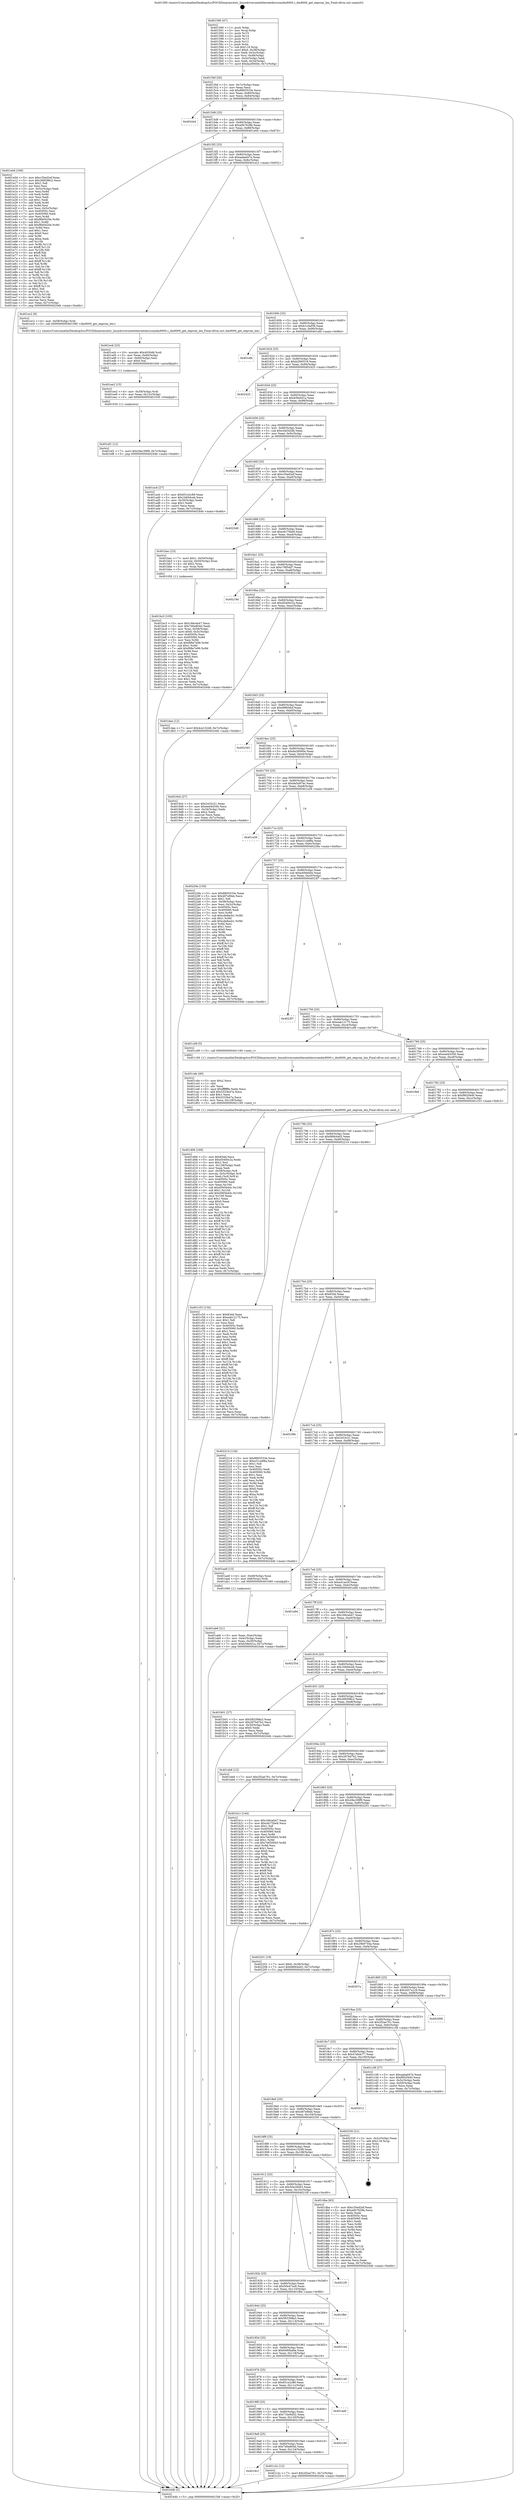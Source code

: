 digraph "0x401590" {
  label = "0x401590 (/mnt/c/Users/mathe/Desktop/tcc/POCII/binaries/extr_linuxdriversnetethernetdavicomdm9000.c_dm9000_get_eeprom_len_Final-ollvm.out::main(0))"
  labelloc = "t"
  node[shape=record]

  Entry [label="",width=0.3,height=0.3,shape=circle,fillcolor=black,style=filled]
  "0x4015bf" [label="{
     0x4015bf [26]\l
     | [instrs]\l
     &nbsp;&nbsp;0x4015bf \<+3\>: mov -0x7c(%rbp),%eax\l
     &nbsp;&nbsp;0x4015c2 \<+2\>: mov %eax,%ecx\l
     &nbsp;&nbsp;0x4015c4 \<+6\>: sub $0x8805533e,%ecx\l
     &nbsp;&nbsp;0x4015ca \<+3\>: mov %eax,-0x80(%rbp)\l
     &nbsp;&nbsp;0x4015cd \<+6\>: mov %ecx,-0x84(%rbp)\l
     &nbsp;&nbsp;0x4015d3 \<+6\>: je 0000000000402444 \<main+0xeb4\>\l
  }"]
  "0x402444" [label="{
     0x402444\l
  }", style=dashed]
  "0x4015d9" [label="{
     0x4015d9 [25]\l
     | [instrs]\l
     &nbsp;&nbsp;0x4015d9 \<+5\>: jmp 00000000004015de \<main+0x4e\>\l
     &nbsp;&nbsp;0x4015de \<+3\>: mov -0x80(%rbp),%eax\l
     &nbsp;&nbsp;0x4015e1 \<+5\>: sub $0xa0b7628b,%eax\l
     &nbsp;&nbsp;0x4015e6 \<+6\>: mov %eax,-0x88(%rbp)\l
     &nbsp;&nbsp;0x4015ec \<+6\>: je 0000000000401e0d \<main+0x87d\>\l
  }"]
  Exit [label="",width=0.3,height=0.3,shape=circle,fillcolor=black,style=filled,peripheries=2]
  "0x401e0d" [label="{
     0x401e0d [169]\l
     | [instrs]\l
     &nbsp;&nbsp;0x401e0d \<+5\>: mov $0xc35ed2ef,%eax\l
     &nbsp;&nbsp;0x401e12 \<+5\>: mov $0x268598c2,%ecx\l
     &nbsp;&nbsp;0x401e17 \<+2\>: mov $0x1,%dl\l
     &nbsp;&nbsp;0x401e19 \<+2\>: xor %esi,%esi\l
     &nbsp;&nbsp;0x401e1b \<+3\>: mov -0x5c(%rbp),%edi\l
     &nbsp;&nbsp;0x401e1e \<+3\>: mov %esi,%r8d\l
     &nbsp;&nbsp;0x401e21 \<+3\>: sub %edi,%r8d\l
     &nbsp;&nbsp;0x401e24 \<+2\>: mov %esi,%edi\l
     &nbsp;&nbsp;0x401e26 \<+3\>: sub $0x1,%edi\l
     &nbsp;&nbsp;0x401e29 \<+3\>: add %edi,%r8d\l
     &nbsp;&nbsp;0x401e2c \<+3\>: sub %r8d,%esi\l
     &nbsp;&nbsp;0x401e2f \<+3\>: mov %esi,-0x5c(%rbp)\l
     &nbsp;&nbsp;0x401e32 \<+7\>: mov 0x40505c,%esi\l
     &nbsp;&nbsp;0x401e39 \<+7\>: mov 0x405060,%edi\l
     &nbsp;&nbsp;0x401e40 \<+3\>: mov %esi,%r8d\l
     &nbsp;&nbsp;0x401e43 \<+7\>: sub $0xf6b0420e,%r8d\l
     &nbsp;&nbsp;0x401e4a \<+4\>: sub $0x1,%r8d\l
     &nbsp;&nbsp;0x401e4e \<+7\>: add $0xf6b0420e,%r8d\l
     &nbsp;&nbsp;0x401e55 \<+4\>: imul %r8d,%esi\l
     &nbsp;&nbsp;0x401e59 \<+3\>: and $0x1,%esi\l
     &nbsp;&nbsp;0x401e5c \<+3\>: cmp $0x0,%esi\l
     &nbsp;&nbsp;0x401e5f \<+4\>: sete %r9b\l
     &nbsp;&nbsp;0x401e63 \<+3\>: cmp $0xa,%edi\l
     &nbsp;&nbsp;0x401e66 \<+4\>: setl %r10b\l
     &nbsp;&nbsp;0x401e6a \<+3\>: mov %r9b,%r11b\l
     &nbsp;&nbsp;0x401e6d \<+4\>: xor $0xff,%r11b\l
     &nbsp;&nbsp;0x401e71 \<+3\>: mov %r10b,%bl\l
     &nbsp;&nbsp;0x401e74 \<+3\>: xor $0xff,%bl\l
     &nbsp;&nbsp;0x401e77 \<+3\>: xor $0x1,%dl\l
     &nbsp;&nbsp;0x401e7a \<+3\>: mov %r11b,%r14b\l
     &nbsp;&nbsp;0x401e7d \<+4\>: and $0xff,%r14b\l
     &nbsp;&nbsp;0x401e81 \<+3\>: and %dl,%r9b\l
     &nbsp;&nbsp;0x401e84 \<+3\>: mov %bl,%r15b\l
     &nbsp;&nbsp;0x401e87 \<+4\>: and $0xff,%r15b\l
     &nbsp;&nbsp;0x401e8b \<+3\>: and %dl,%r10b\l
     &nbsp;&nbsp;0x401e8e \<+3\>: or %r9b,%r14b\l
     &nbsp;&nbsp;0x401e91 \<+3\>: or %r10b,%r15b\l
     &nbsp;&nbsp;0x401e94 \<+3\>: xor %r15b,%r14b\l
     &nbsp;&nbsp;0x401e97 \<+3\>: or %bl,%r11b\l
     &nbsp;&nbsp;0x401e9a \<+4\>: xor $0xff,%r11b\l
     &nbsp;&nbsp;0x401e9e \<+3\>: or $0x1,%dl\l
     &nbsp;&nbsp;0x401ea1 \<+3\>: and %dl,%r11b\l
     &nbsp;&nbsp;0x401ea4 \<+3\>: or %r11b,%r14b\l
     &nbsp;&nbsp;0x401ea7 \<+4\>: test $0x1,%r14b\l
     &nbsp;&nbsp;0x401eab \<+3\>: cmovne %ecx,%eax\l
     &nbsp;&nbsp;0x401eae \<+3\>: mov %eax,-0x7c(%rbp)\l
     &nbsp;&nbsp;0x401eb1 \<+5\>: jmp 000000000040244b \<main+0xebb\>\l
  }"]
  "0x4015f2" [label="{
     0x4015f2 [25]\l
     | [instrs]\l
     &nbsp;&nbsp;0x4015f2 \<+5\>: jmp 00000000004015f7 \<main+0x67\>\l
     &nbsp;&nbsp;0x4015f7 \<+3\>: mov -0x80(%rbp),%eax\l
     &nbsp;&nbsp;0x4015fa \<+5\>: sub $0xaabad47e,%eax\l
     &nbsp;&nbsp;0x4015ff \<+6\>: mov %eax,-0x8c(%rbp)\l
     &nbsp;&nbsp;0x401605 \<+6\>: je 0000000000401ec2 \<main+0x932\>\l
  }"]
  "0x401ef1" [label="{
     0x401ef1 [12]\l
     | [instrs]\l
     &nbsp;&nbsp;0x401ef1 \<+7\>: movl $0x28a199f9,-0x7c(%rbp)\l
     &nbsp;&nbsp;0x401ef8 \<+5\>: jmp 000000000040244b \<main+0xebb\>\l
  }"]
  "0x401ec2" [label="{
     0x401ec2 [9]\l
     | [instrs]\l
     &nbsp;&nbsp;0x401ec2 \<+4\>: mov -0x58(%rbp),%rdi\l
     &nbsp;&nbsp;0x401ec6 \<+5\>: call 0000000000401580 \<dm9000_get_eeprom_len\>\l
     | [calls]\l
     &nbsp;&nbsp;0x401580 \{1\} (/mnt/c/Users/mathe/Desktop/tcc/POCII/binaries/extr_linuxdriversnetethernetdavicomdm9000.c_dm9000_get_eeprom_len_Final-ollvm.out::dm9000_get_eeprom_len)\l
  }"]
  "0x40160b" [label="{
     0x40160b [25]\l
     | [instrs]\l
     &nbsp;&nbsp;0x40160b \<+5\>: jmp 0000000000401610 \<main+0x80\>\l
     &nbsp;&nbsp;0x401610 \<+3\>: mov -0x80(%rbp),%eax\l
     &nbsp;&nbsp;0x401613 \<+5\>: sub $0xb1c0af38,%eax\l
     &nbsp;&nbsp;0x401618 \<+6\>: mov %eax,-0x90(%rbp)\l
     &nbsp;&nbsp;0x40161e \<+6\>: je 0000000000401efd \<main+0x96d\>\l
  }"]
  "0x401ee2" [label="{
     0x401ee2 [15]\l
     | [instrs]\l
     &nbsp;&nbsp;0x401ee2 \<+4\>: mov -0x58(%rbp),%rdi\l
     &nbsp;&nbsp;0x401ee6 \<+6\>: mov %eax,-0x12c(%rbp)\l
     &nbsp;&nbsp;0x401eec \<+5\>: call 0000000000401030 \<free@plt\>\l
     | [calls]\l
     &nbsp;&nbsp;0x401030 \{1\} (unknown)\l
  }"]
  "0x401efd" [label="{
     0x401efd\l
  }", style=dashed]
  "0x401624" [label="{
     0x401624 [25]\l
     | [instrs]\l
     &nbsp;&nbsp;0x401624 \<+5\>: jmp 0000000000401629 \<main+0x99\>\l
     &nbsp;&nbsp;0x401629 \<+3\>: mov -0x80(%rbp),%eax\l
     &nbsp;&nbsp;0x40162c \<+5\>: sub $0xb2f40518,%eax\l
     &nbsp;&nbsp;0x401631 \<+6\>: mov %eax,-0x94(%rbp)\l
     &nbsp;&nbsp;0x401637 \<+6\>: je 0000000000402425 \<main+0xe95\>\l
  }"]
  "0x401ecb" [label="{
     0x401ecb [23]\l
     | [instrs]\l
     &nbsp;&nbsp;0x401ecb \<+10\>: movabs $0x4030d6,%rdi\l
     &nbsp;&nbsp;0x401ed5 \<+3\>: mov %eax,-0x60(%rbp)\l
     &nbsp;&nbsp;0x401ed8 \<+3\>: mov -0x60(%rbp),%esi\l
     &nbsp;&nbsp;0x401edb \<+2\>: mov $0x0,%al\l
     &nbsp;&nbsp;0x401edd \<+5\>: call 0000000000401040 \<printf@plt\>\l
     | [calls]\l
     &nbsp;&nbsp;0x401040 \{1\} (unknown)\l
  }"]
  "0x402425" [label="{
     0x402425\l
  }", style=dashed]
  "0x40163d" [label="{
     0x40163d [25]\l
     | [instrs]\l
     &nbsp;&nbsp;0x40163d \<+5\>: jmp 0000000000401642 \<main+0xb2\>\l
     &nbsp;&nbsp;0x401642 \<+3\>: mov -0x80(%rbp),%eax\l
     &nbsp;&nbsp;0x401645 \<+5\>: sub $0xb5fed41a,%eax\l
     &nbsp;&nbsp;0x40164a \<+6\>: mov %eax,-0x98(%rbp)\l
     &nbsp;&nbsp;0x401650 \<+6\>: je 0000000000401acb \<main+0x53b\>\l
  }"]
  "0x401d06" [label="{
     0x401d06 [168]\l
     | [instrs]\l
     &nbsp;&nbsp;0x401d06 \<+5\>: mov $0x83dd,%ecx\l
     &nbsp;&nbsp;0x401d0b \<+5\>: mov $0xd5400c2a,%edx\l
     &nbsp;&nbsp;0x401d10 \<+3\>: mov $0x1,%sil\l
     &nbsp;&nbsp;0x401d13 \<+6\>: mov -0x128(%rbp),%edi\l
     &nbsp;&nbsp;0x401d19 \<+3\>: imul %eax,%edi\l
     &nbsp;&nbsp;0x401d1c \<+4\>: mov -0x58(%rbp),%r8\l
     &nbsp;&nbsp;0x401d20 \<+4\>: movslq -0x5c(%rbp),%r9\l
     &nbsp;&nbsp;0x401d24 \<+4\>: mov %edi,(%r8,%r9,4)\l
     &nbsp;&nbsp;0x401d28 \<+7\>: mov 0x40505c,%eax\l
     &nbsp;&nbsp;0x401d2f \<+7\>: mov 0x405060,%edi\l
     &nbsp;&nbsp;0x401d36 \<+3\>: mov %eax,%r10d\l
     &nbsp;&nbsp;0x401d39 \<+7\>: sub $0xd565b44c,%r10d\l
     &nbsp;&nbsp;0x401d40 \<+4\>: sub $0x1,%r10d\l
     &nbsp;&nbsp;0x401d44 \<+7\>: add $0xd565b44c,%r10d\l
     &nbsp;&nbsp;0x401d4b \<+4\>: imul %r10d,%eax\l
     &nbsp;&nbsp;0x401d4f \<+3\>: and $0x1,%eax\l
     &nbsp;&nbsp;0x401d52 \<+3\>: cmp $0x0,%eax\l
     &nbsp;&nbsp;0x401d55 \<+4\>: sete %r11b\l
     &nbsp;&nbsp;0x401d59 \<+3\>: cmp $0xa,%edi\l
     &nbsp;&nbsp;0x401d5c \<+3\>: setl %bl\l
     &nbsp;&nbsp;0x401d5f \<+3\>: mov %r11b,%r14b\l
     &nbsp;&nbsp;0x401d62 \<+4\>: xor $0xff,%r14b\l
     &nbsp;&nbsp;0x401d66 \<+3\>: mov %bl,%r15b\l
     &nbsp;&nbsp;0x401d69 \<+4\>: xor $0xff,%r15b\l
     &nbsp;&nbsp;0x401d6d \<+4\>: xor $0x1,%sil\l
     &nbsp;&nbsp;0x401d71 \<+3\>: mov %r14b,%r12b\l
     &nbsp;&nbsp;0x401d74 \<+4\>: and $0xff,%r12b\l
     &nbsp;&nbsp;0x401d78 \<+3\>: and %sil,%r11b\l
     &nbsp;&nbsp;0x401d7b \<+3\>: mov %r15b,%r13b\l
     &nbsp;&nbsp;0x401d7e \<+4\>: and $0xff,%r13b\l
     &nbsp;&nbsp;0x401d82 \<+3\>: and %sil,%bl\l
     &nbsp;&nbsp;0x401d85 \<+3\>: or %r11b,%r12b\l
     &nbsp;&nbsp;0x401d88 \<+3\>: or %bl,%r13b\l
     &nbsp;&nbsp;0x401d8b \<+3\>: xor %r13b,%r12b\l
     &nbsp;&nbsp;0x401d8e \<+3\>: or %r15b,%r14b\l
     &nbsp;&nbsp;0x401d91 \<+4\>: xor $0xff,%r14b\l
     &nbsp;&nbsp;0x401d95 \<+4\>: or $0x1,%sil\l
     &nbsp;&nbsp;0x401d99 \<+3\>: and %sil,%r14b\l
     &nbsp;&nbsp;0x401d9c \<+3\>: or %r14b,%r12b\l
     &nbsp;&nbsp;0x401d9f \<+4\>: test $0x1,%r12b\l
     &nbsp;&nbsp;0x401da3 \<+3\>: cmovne %edx,%ecx\l
     &nbsp;&nbsp;0x401da6 \<+3\>: mov %ecx,-0x7c(%rbp)\l
     &nbsp;&nbsp;0x401da9 \<+5\>: jmp 000000000040244b \<main+0xebb\>\l
  }"]
  "0x401acb" [label="{
     0x401acb [27]\l
     | [instrs]\l
     &nbsp;&nbsp;0x401acb \<+5\>: mov $0x651e2c89,%eax\l
     &nbsp;&nbsp;0x401ad0 \<+5\>: mov $0x1b60dceb,%ecx\l
     &nbsp;&nbsp;0x401ad5 \<+3\>: mov -0x30(%rbp),%edx\l
     &nbsp;&nbsp;0x401ad8 \<+3\>: cmp $0x1,%edx\l
     &nbsp;&nbsp;0x401adb \<+3\>: cmovl %ecx,%eax\l
     &nbsp;&nbsp;0x401ade \<+3\>: mov %eax,-0x7c(%rbp)\l
     &nbsp;&nbsp;0x401ae1 \<+5\>: jmp 000000000040244b \<main+0xebb\>\l
  }"]
  "0x401656" [label="{
     0x401656 [25]\l
     | [instrs]\l
     &nbsp;&nbsp;0x401656 \<+5\>: jmp 000000000040165b \<main+0xcb\>\l
     &nbsp;&nbsp;0x40165b \<+3\>: mov -0x80(%rbp),%eax\l
     &nbsp;&nbsp;0x40165e \<+5\>: sub $0xc0a542db,%eax\l
     &nbsp;&nbsp;0x401663 \<+6\>: mov %eax,-0x9c(%rbp)\l
     &nbsp;&nbsp;0x401669 \<+6\>: je 000000000040202d \<main+0xa9d\>\l
  }"]
  "0x401cde" [label="{
     0x401cde [40]\l
     | [instrs]\l
     &nbsp;&nbsp;0x401cde \<+5\>: mov $0x2,%ecx\l
     &nbsp;&nbsp;0x401ce3 \<+1\>: cltd\l
     &nbsp;&nbsp;0x401ce4 \<+2\>: idiv %ecx\l
     &nbsp;&nbsp;0x401ce6 \<+6\>: imul $0xfffffffe,%edx,%ecx\l
     &nbsp;&nbsp;0x401cec \<+6\>: add $0x5333b47a,%ecx\l
     &nbsp;&nbsp;0x401cf2 \<+3\>: add $0x1,%ecx\l
     &nbsp;&nbsp;0x401cf5 \<+6\>: sub $0x5333b47a,%ecx\l
     &nbsp;&nbsp;0x401cfb \<+6\>: mov %ecx,-0x128(%rbp)\l
     &nbsp;&nbsp;0x401d01 \<+5\>: call 0000000000401160 \<next_i\>\l
     | [calls]\l
     &nbsp;&nbsp;0x401160 \{1\} (/mnt/c/Users/mathe/Desktop/tcc/POCII/binaries/extr_linuxdriversnetethernetdavicomdm9000.c_dm9000_get_eeprom_len_Final-ollvm.out::next_i)\l
  }"]
  "0x40202d" [label="{
     0x40202d\l
  }", style=dashed]
  "0x40166f" [label="{
     0x40166f [25]\l
     | [instrs]\l
     &nbsp;&nbsp;0x40166f \<+5\>: jmp 0000000000401674 \<main+0xe4\>\l
     &nbsp;&nbsp;0x401674 \<+3\>: mov -0x80(%rbp),%eax\l
     &nbsp;&nbsp;0x401677 \<+5\>: sub $0xc35ed2ef,%eax\l
     &nbsp;&nbsp;0x40167c \<+6\>: mov %eax,-0xa0(%rbp)\l
     &nbsp;&nbsp;0x401682 \<+6\>: je 00000000004023d8 \<main+0xe48\>\l
  }"]
  "0x4019c1" [label="{
     0x4019c1\l
  }", style=dashed]
  "0x4023d8" [label="{
     0x4023d8\l
  }", style=dashed]
  "0x401688" [label="{
     0x401688 [25]\l
     | [instrs]\l
     &nbsp;&nbsp;0x401688 \<+5\>: jmp 000000000040168d \<main+0xfd\>\l
     &nbsp;&nbsp;0x40168d \<+3\>: mov -0x80(%rbp),%eax\l
     &nbsp;&nbsp;0x401690 \<+5\>: sub $0xc6c75be9,%eax\l
     &nbsp;&nbsp;0x401695 \<+6\>: mov %eax,-0xa4(%rbp)\l
     &nbsp;&nbsp;0x40169b \<+6\>: je 0000000000401bac \<main+0x61c\>\l
  }"]
  "0x401c2c" [label="{
     0x401c2c [12]\l
     | [instrs]\l
     &nbsp;&nbsp;0x401c2c \<+7\>: movl $0x2f2ae761,-0x7c(%rbp)\l
     &nbsp;&nbsp;0x401c33 \<+5\>: jmp 000000000040244b \<main+0xebb\>\l
  }"]
  "0x401bac" [label="{
     0x401bac [23]\l
     | [instrs]\l
     &nbsp;&nbsp;0x401bac \<+7\>: movl $0x1,-0x50(%rbp)\l
     &nbsp;&nbsp;0x401bb3 \<+4\>: movslq -0x50(%rbp),%rax\l
     &nbsp;&nbsp;0x401bb7 \<+4\>: shl $0x2,%rax\l
     &nbsp;&nbsp;0x401bbb \<+3\>: mov %rax,%rdi\l
     &nbsp;&nbsp;0x401bbe \<+5\>: call 0000000000401050 \<malloc@plt\>\l
     | [calls]\l
     &nbsp;&nbsp;0x401050 \{1\} (unknown)\l
  }"]
  "0x4016a1" [label="{
     0x4016a1 [25]\l
     | [instrs]\l
     &nbsp;&nbsp;0x4016a1 \<+5\>: jmp 00000000004016a6 \<main+0x116\>\l
     &nbsp;&nbsp;0x4016a6 \<+3\>: mov -0x80(%rbp),%eax\l
     &nbsp;&nbsp;0x4016a9 \<+5\>: sub $0xc78f54d7,%eax\l
     &nbsp;&nbsp;0x4016ae \<+6\>: mov %eax,-0xa8(%rbp)\l
     &nbsp;&nbsp;0x4016b4 \<+6\>: je 000000000040219d \<main+0xc0d\>\l
  }"]
  "0x4019a8" [label="{
     0x4019a8 [25]\l
     | [instrs]\l
     &nbsp;&nbsp;0x4019a8 \<+5\>: jmp 00000000004019ad \<main+0x41d\>\l
     &nbsp;&nbsp;0x4019ad \<+3\>: mov -0x80(%rbp),%eax\l
     &nbsp;&nbsp;0x4019b0 \<+5\>: sub $0x7d0a804d,%eax\l
     &nbsp;&nbsp;0x4019b5 \<+6\>: mov %eax,-0x124(%rbp)\l
     &nbsp;&nbsp;0x4019bb \<+6\>: je 0000000000401c2c \<main+0x69c\>\l
  }"]
  "0x40219d" [label="{
     0x40219d\l
  }", style=dashed]
  "0x4016ba" [label="{
     0x4016ba [25]\l
     | [instrs]\l
     &nbsp;&nbsp;0x4016ba \<+5\>: jmp 00000000004016bf \<main+0x12f\>\l
     &nbsp;&nbsp;0x4016bf \<+3\>: mov -0x80(%rbp),%eax\l
     &nbsp;&nbsp;0x4016c2 \<+5\>: sub $0xd5400c2a,%eax\l
     &nbsp;&nbsp;0x4016c7 \<+6\>: mov %eax,-0xac(%rbp)\l
     &nbsp;&nbsp;0x4016cd \<+6\>: je 0000000000401dae \<main+0x81e\>\l
  }"]
  "0x402100" [label="{
     0x402100\l
  }", style=dashed]
  "0x401dae" [label="{
     0x401dae [12]\l
     | [instrs]\l
     &nbsp;&nbsp;0x401dae \<+7\>: movl $0x4ce15248,-0x7c(%rbp)\l
     &nbsp;&nbsp;0x401db5 \<+5\>: jmp 000000000040244b \<main+0xebb\>\l
  }"]
  "0x4016d3" [label="{
     0x4016d3 [25]\l
     | [instrs]\l
     &nbsp;&nbsp;0x4016d3 \<+5\>: jmp 00000000004016d8 \<main+0x148\>\l
     &nbsp;&nbsp;0x4016d8 \<+3\>: mov -0x80(%rbp),%eax\l
     &nbsp;&nbsp;0x4016db \<+5\>: sub $0xd9f00dcf,%eax\l
     &nbsp;&nbsp;0x4016e0 \<+6\>: mov %eax,-0xb0(%rbp)\l
     &nbsp;&nbsp;0x4016e6 \<+6\>: je 0000000000402345 \<main+0xdb5\>\l
  }"]
  "0x40198f" [label="{
     0x40198f [25]\l
     | [instrs]\l
     &nbsp;&nbsp;0x40198f \<+5\>: jmp 0000000000401994 \<main+0x404\>\l
     &nbsp;&nbsp;0x401994 \<+3\>: mov -0x80(%rbp),%eax\l
     &nbsp;&nbsp;0x401997 \<+5\>: sub $0x71be9d52,%eax\l
     &nbsp;&nbsp;0x40199c \<+6\>: mov %eax,-0x120(%rbp)\l
     &nbsp;&nbsp;0x4019a2 \<+6\>: je 0000000000402100 \<main+0xb70\>\l
  }"]
  "0x402345" [label="{
     0x402345\l
  }", style=dashed]
  "0x4016ec" [label="{
     0x4016ec [25]\l
     | [instrs]\l
     &nbsp;&nbsp;0x4016ec \<+5\>: jmp 00000000004016f1 \<main+0x161\>\l
     &nbsp;&nbsp;0x4016f1 \<+3\>: mov -0x80(%rbp),%eax\l
     &nbsp;&nbsp;0x4016f4 \<+5\>: sub $0xda26940e,%eax\l
     &nbsp;&nbsp;0x4016f9 \<+6\>: mov %eax,-0xb4(%rbp)\l
     &nbsp;&nbsp;0x4016ff \<+6\>: je 00000000004019cb \<main+0x43b\>\l
  }"]
  "0x401ae6" [label="{
     0x401ae6\l
  }", style=dashed]
  "0x4019cb" [label="{
     0x4019cb [27]\l
     | [instrs]\l
     &nbsp;&nbsp;0x4019cb \<+5\>: mov $0x2433c21,%eax\l
     &nbsp;&nbsp;0x4019d0 \<+5\>: mov $0xeed44356,%ecx\l
     &nbsp;&nbsp;0x4019d5 \<+3\>: mov -0x34(%rbp),%edx\l
     &nbsp;&nbsp;0x4019d8 \<+3\>: cmp $0x2,%edx\l
     &nbsp;&nbsp;0x4019db \<+3\>: cmovne %ecx,%eax\l
     &nbsp;&nbsp;0x4019de \<+3\>: mov %eax,-0x7c(%rbp)\l
     &nbsp;&nbsp;0x4019e1 \<+5\>: jmp 000000000040244b \<main+0xebb\>\l
  }"]
  "0x401705" [label="{
     0x401705 [25]\l
     | [instrs]\l
     &nbsp;&nbsp;0x401705 \<+5\>: jmp 000000000040170a \<main+0x17a\>\l
     &nbsp;&nbsp;0x40170a \<+3\>: mov -0x80(%rbp),%eax\l
     &nbsp;&nbsp;0x40170d \<+5\>: sub $0xda5a97ec,%eax\l
     &nbsp;&nbsp;0x401712 \<+6\>: mov %eax,-0xb8(%rbp)\l
     &nbsp;&nbsp;0x401718 \<+6\>: je 0000000000401a39 \<main+0x4a9\>\l
  }"]
  "0x40244b" [label="{
     0x40244b [5]\l
     | [instrs]\l
     &nbsp;&nbsp;0x40244b \<+5\>: jmp 00000000004015bf \<main+0x2f\>\l
  }"]
  "0x401590" [label="{
     0x401590 [47]\l
     | [instrs]\l
     &nbsp;&nbsp;0x401590 \<+1\>: push %rbp\l
     &nbsp;&nbsp;0x401591 \<+3\>: mov %rsp,%rbp\l
     &nbsp;&nbsp;0x401594 \<+2\>: push %r15\l
     &nbsp;&nbsp;0x401596 \<+2\>: push %r14\l
     &nbsp;&nbsp;0x401598 \<+2\>: push %r13\l
     &nbsp;&nbsp;0x40159a \<+2\>: push %r12\l
     &nbsp;&nbsp;0x40159c \<+1\>: push %rbx\l
     &nbsp;&nbsp;0x40159d \<+7\>: sub $0x118,%rsp\l
     &nbsp;&nbsp;0x4015a4 \<+7\>: movl $0x0,-0x38(%rbp)\l
     &nbsp;&nbsp;0x4015ab \<+3\>: mov %edi,-0x3c(%rbp)\l
     &nbsp;&nbsp;0x4015ae \<+4\>: mov %rsi,-0x48(%rbp)\l
     &nbsp;&nbsp;0x4015b2 \<+3\>: mov -0x3c(%rbp),%edi\l
     &nbsp;&nbsp;0x4015b5 \<+3\>: mov %edi,-0x34(%rbp)\l
     &nbsp;&nbsp;0x4015b8 \<+7\>: movl $0xda26940e,-0x7c(%rbp)\l
  }"]
  "0x401976" [label="{
     0x401976 [25]\l
     | [instrs]\l
     &nbsp;&nbsp;0x401976 \<+5\>: jmp 000000000040197b \<main+0x3eb\>\l
     &nbsp;&nbsp;0x40197b \<+3\>: mov -0x80(%rbp),%eax\l
     &nbsp;&nbsp;0x40197e \<+5\>: sub $0x651e2c89,%eax\l
     &nbsp;&nbsp;0x401983 \<+6\>: mov %eax,-0x11c(%rbp)\l
     &nbsp;&nbsp;0x401989 \<+6\>: je 0000000000401ae6 \<main+0x556\>\l
  }"]
  "0x401a39" [label="{
     0x401a39\l
  }", style=dashed]
  "0x40171e" [label="{
     0x40171e [25]\l
     | [instrs]\l
     &nbsp;&nbsp;0x40171e \<+5\>: jmp 0000000000401723 \<main+0x193\>\l
     &nbsp;&nbsp;0x401723 \<+3\>: mov -0x80(%rbp),%eax\l
     &nbsp;&nbsp;0x401726 \<+5\>: sub $0xe31ce88a,%eax\l
     &nbsp;&nbsp;0x40172b \<+6\>: mov %eax,-0xbc(%rbp)\l
     &nbsp;&nbsp;0x401731 \<+6\>: je 000000000040229a \<main+0xd0a\>\l
  }"]
  "0x4021a9" [label="{
     0x4021a9\l
  }", style=dashed]
  "0x40229a" [label="{
     0x40229a [150]\l
     | [instrs]\l
     &nbsp;&nbsp;0x40229a \<+5\>: mov $0x8805533e,%eax\l
     &nbsp;&nbsp;0x40229f \<+5\>: mov $0x487ef0eb,%ecx\l
     &nbsp;&nbsp;0x4022a4 \<+2\>: mov $0x1,%dl\l
     &nbsp;&nbsp;0x4022a6 \<+3\>: mov -0x38(%rbp),%esi\l
     &nbsp;&nbsp;0x4022a9 \<+3\>: mov %esi,-0x2c(%rbp)\l
     &nbsp;&nbsp;0x4022ac \<+7\>: mov 0x40505c,%esi\l
     &nbsp;&nbsp;0x4022b3 \<+7\>: mov 0x405060,%edi\l
     &nbsp;&nbsp;0x4022ba \<+3\>: mov %esi,%r8d\l
     &nbsp;&nbsp;0x4022bd \<+7\>: sub $0xcde8acb1,%r8d\l
     &nbsp;&nbsp;0x4022c4 \<+4\>: sub $0x1,%r8d\l
     &nbsp;&nbsp;0x4022c8 \<+7\>: add $0xcde8acb1,%r8d\l
     &nbsp;&nbsp;0x4022cf \<+4\>: imul %r8d,%esi\l
     &nbsp;&nbsp;0x4022d3 \<+3\>: and $0x1,%esi\l
     &nbsp;&nbsp;0x4022d6 \<+3\>: cmp $0x0,%esi\l
     &nbsp;&nbsp;0x4022d9 \<+4\>: sete %r9b\l
     &nbsp;&nbsp;0x4022dd \<+3\>: cmp $0xa,%edi\l
     &nbsp;&nbsp;0x4022e0 \<+4\>: setl %r10b\l
     &nbsp;&nbsp;0x4022e4 \<+3\>: mov %r9b,%r11b\l
     &nbsp;&nbsp;0x4022e7 \<+4\>: xor $0xff,%r11b\l
     &nbsp;&nbsp;0x4022eb \<+3\>: mov %r10b,%bl\l
     &nbsp;&nbsp;0x4022ee \<+3\>: xor $0xff,%bl\l
     &nbsp;&nbsp;0x4022f1 \<+3\>: xor $0x1,%dl\l
     &nbsp;&nbsp;0x4022f4 \<+3\>: mov %r11b,%r14b\l
     &nbsp;&nbsp;0x4022f7 \<+4\>: and $0xff,%r14b\l
     &nbsp;&nbsp;0x4022fb \<+3\>: and %dl,%r9b\l
     &nbsp;&nbsp;0x4022fe \<+3\>: mov %bl,%r15b\l
     &nbsp;&nbsp;0x402301 \<+4\>: and $0xff,%r15b\l
     &nbsp;&nbsp;0x402305 \<+3\>: and %dl,%r10b\l
     &nbsp;&nbsp;0x402308 \<+3\>: or %r9b,%r14b\l
     &nbsp;&nbsp;0x40230b \<+3\>: or %r10b,%r15b\l
     &nbsp;&nbsp;0x40230e \<+3\>: xor %r15b,%r14b\l
     &nbsp;&nbsp;0x402311 \<+3\>: or %bl,%r11b\l
     &nbsp;&nbsp;0x402314 \<+4\>: xor $0xff,%r11b\l
     &nbsp;&nbsp;0x402318 \<+3\>: or $0x1,%dl\l
     &nbsp;&nbsp;0x40231b \<+3\>: and %dl,%r11b\l
     &nbsp;&nbsp;0x40231e \<+3\>: or %r11b,%r14b\l
     &nbsp;&nbsp;0x402321 \<+4\>: test $0x1,%r14b\l
     &nbsp;&nbsp;0x402325 \<+3\>: cmovne %ecx,%eax\l
     &nbsp;&nbsp;0x402328 \<+3\>: mov %eax,-0x7c(%rbp)\l
     &nbsp;&nbsp;0x40232b \<+5\>: jmp 000000000040244b \<main+0xebb\>\l
  }"]
  "0x401737" [label="{
     0x401737 [25]\l
     | [instrs]\l
     &nbsp;&nbsp;0x401737 \<+5\>: jmp 000000000040173c \<main+0x1ac\>\l
     &nbsp;&nbsp;0x40173c \<+3\>: mov -0x80(%rbp),%eax\l
     &nbsp;&nbsp;0x40173f \<+5\>: sub $0xe406eb0e,%eax\l
     &nbsp;&nbsp;0x401744 \<+6\>: mov %eax,-0xc0(%rbp)\l
     &nbsp;&nbsp;0x40174a \<+6\>: je 00000000004023f7 \<main+0xe67\>\l
  }"]
  "0x40195d" [label="{
     0x40195d [25]\l
     | [instrs]\l
     &nbsp;&nbsp;0x40195d \<+5\>: jmp 0000000000401962 \<main+0x3d2\>\l
     &nbsp;&nbsp;0x401962 \<+3\>: mov -0x80(%rbp),%eax\l
     &nbsp;&nbsp;0x401965 \<+5\>: sub $0x6490ba9a,%eax\l
     &nbsp;&nbsp;0x40196a \<+6\>: mov %eax,-0x118(%rbp)\l
     &nbsp;&nbsp;0x401970 \<+6\>: je 00000000004021a9 \<main+0xc19\>\l
  }"]
  "0x4023f7" [label="{
     0x4023f7\l
  }", style=dashed]
  "0x401750" [label="{
     0x401750 [25]\l
     | [instrs]\l
     &nbsp;&nbsp;0x401750 \<+5\>: jmp 0000000000401755 \<main+0x1c5\>\l
     &nbsp;&nbsp;0x401755 \<+3\>: mov -0x80(%rbp),%eax\l
     &nbsp;&nbsp;0x401758 \<+5\>: sub $0xeab12175,%eax\l
     &nbsp;&nbsp;0x40175d \<+6\>: mov %eax,-0xc4(%rbp)\l
     &nbsp;&nbsp;0x401763 \<+6\>: je 0000000000401cd9 \<main+0x749\>\l
  }"]
  "0x4021e4" [label="{
     0x4021e4\l
  }", style=dashed]
  "0x401cd9" [label="{
     0x401cd9 [5]\l
     | [instrs]\l
     &nbsp;&nbsp;0x401cd9 \<+5\>: call 0000000000401160 \<next_i\>\l
     | [calls]\l
     &nbsp;&nbsp;0x401160 \{1\} (/mnt/c/Users/mathe/Desktop/tcc/POCII/binaries/extr_linuxdriversnetethernetdavicomdm9000.c_dm9000_get_eeprom_len_Final-ollvm.out::next_i)\l
  }"]
  "0x401769" [label="{
     0x401769 [25]\l
     | [instrs]\l
     &nbsp;&nbsp;0x401769 \<+5\>: jmp 000000000040176e \<main+0x1de\>\l
     &nbsp;&nbsp;0x40176e \<+3\>: mov -0x80(%rbp),%eax\l
     &nbsp;&nbsp;0x401771 \<+5\>: sub $0xeed44356,%eax\l
     &nbsp;&nbsp;0x401776 \<+6\>: mov %eax,-0xc8(%rbp)\l
     &nbsp;&nbsp;0x40177c \<+6\>: je 00000000004019e6 \<main+0x456\>\l
  }"]
  "0x401944" [label="{
     0x401944 [25]\l
     | [instrs]\l
     &nbsp;&nbsp;0x401944 \<+5\>: jmp 0000000000401949 \<main+0x3b9\>\l
     &nbsp;&nbsp;0x401949 \<+3\>: mov -0x80(%rbp),%eax\l
     &nbsp;&nbsp;0x40194c \<+5\>: sub $0x583398a3,%eax\l
     &nbsp;&nbsp;0x401951 \<+6\>: mov %eax,-0x114(%rbp)\l
     &nbsp;&nbsp;0x401957 \<+6\>: je 00000000004021e4 \<main+0xc54\>\l
  }"]
  "0x4019e6" [label="{
     0x4019e6\l
  }", style=dashed]
  "0x401782" [label="{
     0x401782 [25]\l
     | [instrs]\l
     &nbsp;&nbsp;0x401782 \<+5\>: jmp 0000000000401787 \<main+0x1f7\>\l
     &nbsp;&nbsp;0x401787 \<+3\>: mov -0x80(%rbp),%eax\l
     &nbsp;&nbsp;0x40178a \<+5\>: sub $0xf902f440,%eax\l
     &nbsp;&nbsp;0x40178f \<+6\>: mov %eax,-0xcc(%rbp)\l
     &nbsp;&nbsp;0x401795 \<+6\>: je 0000000000401c53 \<main+0x6c3\>\l
  }"]
  "0x401f8d" [label="{
     0x401f8d\l
  }", style=dashed]
  "0x401c53" [label="{
     0x401c53 [134]\l
     | [instrs]\l
     &nbsp;&nbsp;0x401c53 \<+5\>: mov $0x83dd,%eax\l
     &nbsp;&nbsp;0x401c58 \<+5\>: mov $0xeab12175,%ecx\l
     &nbsp;&nbsp;0x401c5d \<+2\>: mov $0x1,%dl\l
     &nbsp;&nbsp;0x401c5f \<+2\>: xor %esi,%esi\l
     &nbsp;&nbsp;0x401c61 \<+7\>: mov 0x40505c,%edi\l
     &nbsp;&nbsp;0x401c68 \<+8\>: mov 0x405060,%r8d\l
     &nbsp;&nbsp;0x401c70 \<+3\>: sub $0x1,%esi\l
     &nbsp;&nbsp;0x401c73 \<+3\>: mov %edi,%r9d\l
     &nbsp;&nbsp;0x401c76 \<+3\>: add %esi,%r9d\l
     &nbsp;&nbsp;0x401c79 \<+4\>: imul %r9d,%edi\l
     &nbsp;&nbsp;0x401c7d \<+3\>: and $0x1,%edi\l
     &nbsp;&nbsp;0x401c80 \<+3\>: cmp $0x0,%edi\l
     &nbsp;&nbsp;0x401c83 \<+4\>: sete %r10b\l
     &nbsp;&nbsp;0x401c87 \<+4\>: cmp $0xa,%r8d\l
     &nbsp;&nbsp;0x401c8b \<+4\>: setl %r11b\l
     &nbsp;&nbsp;0x401c8f \<+3\>: mov %r10b,%bl\l
     &nbsp;&nbsp;0x401c92 \<+3\>: xor $0xff,%bl\l
     &nbsp;&nbsp;0x401c95 \<+3\>: mov %r11b,%r14b\l
     &nbsp;&nbsp;0x401c98 \<+4\>: xor $0xff,%r14b\l
     &nbsp;&nbsp;0x401c9c \<+3\>: xor $0x1,%dl\l
     &nbsp;&nbsp;0x401c9f \<+3\>: mov %bl,%r15b\l
     &nbsp;&nbsp;0x401ca2 \<+4\>: and $0xff,%r15b\l
     &nbsp;&nbsp;0x401ca6 \<+3\>: and %dl,%r10b\l
     &nbsp;&nbsp;0x401ca9 \<+3\>: mov %r14b,%r12b\l
     &nbsp;&nbsp;0x401cac \<+4\>: and $0xff,%r12b\l
     &nbsp;&nbsp;0x401cb0 \<+3\>: and %dl,%r11b\l
     &nbsp;&nbsp;0x401cb3 \<+3\>: or %r10b,%r15b\l
     &nbsp;&nbsp;0x401cb6 \<+3\>: or %r11b,%r12b\l
     &nbsp;&nbsp;0x401cb9 \<+3\>: xor %r12b,%r15b\l
     &nbsp;&nbsp;0x401cbc \<+3\>: or %r14b,%bl\l
     &nbsp;&nbsp;0x401cbf \<+3\>: xor $0xff,%bl\l
     &nbsp;&nbsp;0x401cc2 \<+3\>: or $0x1,%dl\l
     &nbsp;&nbsp;0x401cc5 \<+2\>: and %dl,%bl\l
     &nbsp;&nbsp;0x401cc7 \<+3\>: or %bl,%r15b\l
     &nbsp;&nbsp;0x401cca \<+4\>: test $0x1,%r15b\l
     &nbsp;&nbsp;0x401cce \<+3\>: cmovne %ecx,%eax\l
     &nbsp;&nbsp;0x401cd1 \<+3\>: mov %eax,-0x7c(%rbp)\l
     &nbsp;&nbsp;0x401cd4 \<+5\>: jmp 000000000040244b \<main+0xebb\>\l
  }"]
  "0x40179b" [label="{
     0x40179b [25]\l
     | [instrs]\l
     &nbsp;&nbsp;0x40179b \<+5\>: jmp 00000000004017a0 \<main+0x210\>\l
     &nbsp;&nbsp;0x4017a0 \<+3\>: mov -0x80(%rbp),%eax\l
     &nbsp;&nbsp;0x4017a3 \<+5\>: sub $0xfd6644d3,%eax\l
     &nbsp;&nbsp;0x4017a8 \<+6\>: mov %eax,-0xd0(%rbp)\l
     &nbsp;&nbsp;0x4017ae \<+6\>: je 0000000000402214 \<main+0xc84\>\l
  }"]
  "0x40192b" [label="{
     0x40192b [25]\l
     | [instrs]\l
     &nbsp;&nbsp;0x40192b \<+5\>: jmp 0000000000401930 \<main+0x3a0\>\l
     &nbsp;&nbsp;0x401930 \<+3\>: mov -0x80(%rbp),%eax\l
     &nbsp;&nbsp;0x401933 \<+5\>: sub $0x50e47ec6,%eax\l
     &nbsp;&nbsp;0x401938 \<+6\>: mov %eax,-0x110(%rbp)\l
     &nbsp;&nbsp;0x40193e \<+6\>: je 0000000000401f8d \<main+0x9fd\>\l
  }"]
  "0x402214" [label="{
     0x402214 [134]\l
     | [instrs]\l
     &nbsp;&nbsp;0x402214 \<+5\>: mov $0x8805533e,%eax\l
     &nbsp;&nbsp;0x402219 \<+5\>: mov $0xe31ce88a,%ecx\l
     &nbsp;&nbsp;0x40221e \<+2\>: mov $0x1,%dl\l
     &nbsp;&nbsp;0x402220 \<+2\>: xor %esi,%esi\l
     &nbsp;&nbsp;0x402222 \<+7\>: mov 0x40505c,%edi\l
     &nbsp;&nbsp;0x402229 \<+8\>: mov 0x405060,%r8d\l
     &nbsp;&nbsp;0x402231 \<+3\>: sub $0x1,%esi\l
     &nbsp;&nbsp;0x402234 \<+3\>: mov %edi,%r9d\l
     &nbsp;&nbsp;0x402237 \<+3\>: add %esi,%r9d\l
     &nbsp;&nbsp;0x40223a \<+4\>: imul %r9d,%edi\l
     &nbsp;&nbsp;0x40223e \<+3\>: and $0x1,%edi\l
     &nbsp;&nbsp;0x402241 \<+3\>: cmp $0x0,%edi\l
     &nbsp;&nbsp;0x402244 \<+4\>: sete %r10b\l
     &nbsp;&nbsp;0x402248 \<+4\>: cmp $0xa,%r8d\l
     &nbsp;&nbsp;0x40224c \<+4\>: setl %r11b\l
     &nbsp;&nbsp;0x402250 \<+3\>: mov %r10b,%bl\l
     &nbsp;&nbsp;0x402253 \<+3\>: xor $0xff,%bl\l
     &nbsp;&nbsp;0x402256 \<+3\>: mov %r11b,%r14b\l
     &nbsp;&nbsp;0x402259 \<+4\>: xor $0xff,%r14b\l
     &nbsp;&nbsp;0x40225d \<+3\>: xor $0x0,%dl\l
     &nbsp;&nbsp;0x402260 \<+3\>: mov %bl,%r15b\l
     &nbsp;&nbsp;0x402263 \<+4\>: and $0x0,%r15b\l
     &nbsp;&nbsp;0x402267 \<+3\>: and %dl,%r10b\l
     &nbsp;&nbsp;0x40226a \<+3\>: mov %r14b,%r12b\l
     &nbsp;&nbsp;0x40226d \<+4\>: and $0x0,%r12b\l
     &nbsp;&nbsp;0x402271 \<+3\>: and %dl,%r11b\l
     &nbsp;&nbsp;0x402274 \<+3\>: or %r10b,%r15b\l
     &nbsp;&nbsp;0x402277 \<+3\>: or %r11b,%r12b\l
     &nbsp;&nbsp;0x40227a \<+3\>: xor %r12b,%r15b\l
     &nbsp;&nbsp;0x40227d \<+3\>: or %r14b,%bl\l
     &nbsp;&nbsp;0x402280 \<+3\>: xor $0xff,%bl\l
     &nbsp;&nbsp;0x402283 \<+3\>: or $0x0,%dl\l
     &nbsp;&nbsp;0x402286 \<+2\>: and %dl,%bl\l
     &nbsp;&nbsp;0x402288 \<+3\>: or %bl,%r15b\l
     &nbsp;&nbsp;0x40228b \<+4\>: test $0x1,%r15b\l
     &nbsp;&nbsp;0x40228f \<+3\>: cmovne %ecx,%eax\l
     &nbsp;&nbsp;0x402292 \<+3\>: mov %eax,-0x7c(%rbp)\l
     &nbsp;&nbsp;0x402295 \<+5\>: jmp 000000000040244b \<main+0xebb\>\l
  }"]
  "0x4017b4" [label="{
     0x4017b4 [25]\l
     | [instrs]\l
     &nbsp;&nbsp;0x4017b4 \<+5\>: jmp 00000000004017b9 \<main+0x229\>\l
     &nbsp;&nbsp;0x4017b9 \<+3\>: mov -0x80(%rbp),%eax\l
     &nbsp;&nbsp;0x4017bc \<+5\>: sub $0x83dd,%eax\l
     &nbsp;&nbsp;0x4017c1 \<+6\>: mov %eax,-0xd4(%rbp)\l
     &nbsp;&nbsp;0x4017c7 \<+6\>: je 000000000040238b \<main+0xdfb\>\l
  }"]
  "0x4021f0" [label="{
     0x4021f0\l
  }", style=dashed]
  "0x40238b" [label="{
     0x40238b\l
  }", style=dashed]
  "0x4017cd" [label="{
     0x4017cd [25]\l
     | [instrs]\l
     &nbsp;&nbsp;0x4017cd \<+5\>: jmp 00000000004017d2 \<main+0x242\>\l
     &nbsp;&nbsp;0x4017d2 \<+3\>: mov -0x80(%rbp),%eax\l
     &nbsp;&nbsp;0x4017d5 \<+5\>: sub $0x2433c21,%eax\l
     &nbsp;&nbsp;0x4017da \<+6\>: mov %eax,-0xd8(%rbp)\l
     &nbsp;&nbsp;0x4017e0 \<+6\>: je 0000000000401aa9 \<main+0x519\>\l
  }"]
  "0x401912" [label="{
     0x401912 [25]\l
     | [instrs]\l
     &nbsp;&nbsp;0x401912 \<+5\>: jmp 0000000000401917 \<main+0x387\>\l
     &nbsp;&nbsp;0x401917 \<+3\>: mov -0x80(%rbp),%eax\l
     &nbsp;&nbsp;0x40191a \<+5\>: sub $0x50e300e3,%eax\l
     &nbsp;&nbsp;0x40191f \<+6\>: mov %eax,-0x10c(%rbp)\l
     &nbsp;&nbsp;0x401925 \<+6\>: je 00000000004021f0 \<main+0xc60\>\l
  }"]
  "0x401aa9" [label="{
     0x401aa9 [13]\l
     | [instrs]\l
     &nbsp;&nbsp;0x401aa9 \<+4\>: mov -0x48(%rbp),%rax\l
     &nbsp;&nbsp;0x401aad \<+4\>: mov 0x8(%rax),%rdi\l
     &nbsp;&nbsp;0x401ab1 \<+5\>: call 0000000000401060 \<atoi@plt\>\l
     | [calls]\l
     &nbsp;&nbsp;0x401060 \{1\} (unknown)\l
  }"]
  "0x4017e6" [label="{
     0x4017e6 [25]\l
     | [instrs]\l
     &nbsp;&nbsp;0x4017e6 \<+5\>: jmp 00000000004017eb \<main+0x25b\>\l
     &nbsp;&nbsp;0x4017eb \<+3\>: mov -0x80(%rbp),%eax\l
     &nbsp;&nbsp;0x4017ee \<+5\>: sub $0xa41ae3f,%eax\l
     &nbsp;&nbsp;0x4017f3 \<+6\>: mov %eax,-0xdc(%rbp)\l
     &nbsp;&nbsp;0x4017f9 \<+6\>: je 0000000000401a9d \<main+0x50d\>\l
  }"]
  "0x401ab6" [label="{
     0x401ab6 [21]\l
     | [instrs]\l
     &nbsp;&nbsp;0x401ab6 \<+3\>: mov %eax,-0x4c(%rbp)\l
     &nbsp;&nbsp;0x401ab9 \<+3\>: mov -0x4c(%rbp),%eax\l
     &nbsp;&nbsp;0x401abc \<+3\>: mov %eax,-0x30(%rbp)\l
     &nbsp;&nbsp;0x401abf \<+7\>: movl $0xb5fed41a,-0x7c(%rbp)\l
     &nbsp;&nbsp;0x401ac6 \<+5\>: jmp 000000000040244b \<main+0xebb\>\l
  }"]
  "0x401dba" [label="{
     0x401dba [83]\l
     | [instrs]\l
     &nbsp;&nbsp;0x401dba \<+5\>: mov $0xc35ed2ef,%eax\l
     &nbsp;&nbsp;0x401dbf \<+5\>: mov $0xa0b7628b,%ecx\l
     &nbsp;&nbsp;0x401dc4 \<+2\>: xor %edx,%edx\l
     &nbsp;&nbsp;0x401dc6 \<+7\>: mov 0x40505c,%esi\l
     &nbsp;&nbsp;0x401dcd \<+7\>: mov 0x405060,%edi\l
     &nbsp;&nbsp;0x401dd4 \<+3\>: sub $0x1,%edx\l
     &nbsp;&nbsp;0x401dd7 \<+3\>: mov %esi,%r8d\l
     &nbsp;&nbsp;0x401dda \<+3\>: add %edx,%r8d\l
     &nbsp;&nbsp;0x401ddd \<+4\>: imul %r8d,%esi\l
     &nbsp;&nbsp;0x401de1 \<+3\>: and $0x1,%esi\l
     &nbsp;&nbsp;0x401de4 \<+3\>: cmp $0x0,%esi\l
     &nbsp;&nbsp;0x401de7 \<+4\>: sete %r9b\l
     &nbsp;&nbsp;0x401deb \<+3\>: cmp $0xa,%edi\l
     &nbsp;&nbsp;0x401dee \<+4\>: setl %r10b\l
     &nbsp;&nbsp;0x401df2 \<+3\>: mov %r9b,%r11b\l
     &nbsp;&nbsp;0x401df5 \<+3\>: and %r10b,%r11b\l
     &nbsp;&nbsp;0x401df8 \<+3\>: xor %r10b,%r9b\l
     &nbsp;&nbsp;0x401dfb \<+3\>: or %r9b,%r11b\l
     &nbsp;&nbsp;0x401dfe \<+4\>: test $0x1,%r11b\l
     &nbsp;&nbsp;0x401e02 \<+3\>: cmovne %ecx,%eax\l
     &nbsp;&nbsp;0x401e05 \<+3\>: mov %eax,-0x7c(%rbp)\l
     &nbsp;&nbsp;0x401e08 \<+5\>: jmp 000000000040244b \<main+0xebb\>\l
  }"]
  "0x401a9d" [label="{
     0x401a9d\l
  }", style=dashed]
  "0x4017ff" [label="{
     0x4017ff [25]\l
     | [instrs]\l
     &nbsp;&nbsp;0x4017ff \<+5\>: jmp 0000000000401804 \<main+0x274\>\l
     &nbsp;&nbsp;0x401804 \<+3\>: mov -0x80(%rbp),%eax\l
     &nbsp;&nbsp;0x401807 \<+5\>: sub $0x166ceb47,%eax\l
     &nbsp;&nbsp;0x40180c \<+6\>: mov %eax,-0xe0(%rbp)\l
     &nbsp;&nbsp;0x401812 \<+6\>: je 000000000040235d \<main+0xdcd\>\l
  }"]
  "0x4018f9" [label="{
     0x4018f9 [25]\l
     | [instrs]\l
     &nbsp;&nbsp;0x4018f9 \<+5\>: jmp 00000000004018fe \<main+0x36e\>\l
     &nbsp;&nbsp;0x4018fe \<+3\>: mov -0x80(%rbp),%eax\l
     &nbsp;&nbsp;0x401901 \<+5\>: sub $0x4ce15248,%eax\l
     &nbsp;&nbsp;0x401906 \<+6\>: mov %eax,-0x108(%rbp)\l
     &nbsp;&nbsp;0x40190c \<+6\>: je 0000000000401dba \<main+0x82a\>\l
  }"]
  "0x40235d" [label="{
     0x40235d\l
  }", style=dashed]
  "0x401818" [label="{
     0x401818 [25]\l
     | [instrs]\l
     &nbsp;&nbsp;0x401818 \<+5\>: jmp 000000000040181d \<main+0x28d\>\l
     &nbsp;&nbsp;0x40181d \<+3\>: mov -0x80(%rbp),%eax\l
     &nbsp;&nbsp;0x401820 \<+5\>: sub $0x1b60dceb,%eax\l
     &nbsp;&nbsp;0x401825 \<+6\>: mov %eax,-0xe4(%rbp)\l
     &nbsp;&nbsp;0x40182b \<+6\>: je 0000000000401b01 \<main+0x571\>\l
  }"]
  "0x402330" [label="{
     0x402330 [21]\l
     | [instrs]\l
     &nbsp;&nbsp;0x402330 \<+3\>: mov -0x2c(%rbp),%eax\l
     &nbsp;&nbsp;0x402333 \<+7\>: add $0x118,%rsp\l
     &nbsp;&nbsp;0x40233a \<+1\>: pop %rbx\l
     &nbsp;&nbsp;0x40233b \<+2\>: pop %r12\l
     &nbsp;&nbsp;0x40233d \<+2\>: pop %r13\l
     &nbsp;&nbsp;0x40233f \<+2\>: pop %r14\l
     &nbsp;&nbsp;0x402341 \<+2\>: pop %r15\l
     &nbsp;&nbsp;0x402343 \<+1\>: pop %rbp\l
     &nbsp;&nbsp;0x402344 \<+1\>: ret\l
  }"]
  "0x401b01" [label="{
     0x401b01 [27]\l
     | [instrs]\l
     &nbsp;&nbsp;0x401b01 \<+5\>: mov $0x583398a3,%eax\l
     &nbsp;&nbsp;0x401b06 \<+5\>: mov $0x287bd7b2,%ecx\l
     &nbsp;&nbsp;0x401b0b \<+3\>: mov -0x30(%rbp),%edx\l
     &nbsp;&nbsp;0x401b0e \<+3\>: cmp $0x0,%edx\l
     &nbsp;&nbsp;0x401b11 \<+3\>: cmove %ecx,%eax\l
     &nbsp;&nbsp;0x401b14 \<+3\>: mov %eax,-0x7c(%rbp)\l
     &nbsp;&nbsp;0x401b17 \<+5\>: jmp 000000000040244b \<main+0xebb\>\l
  }"]
  "0x401831" [label="{
     0x401831 [25]\l
     | [instrs]\l
     &nbsp;&nbsp;0x401831 \<+5\>: jmp 0000000000401836 \<main+0x2a6\>\l
     &nbsp;&nbsp;0x401836 \<+3\>: mov -0x80(%rbp),%eax\l
     &nbsp;&nbsp;0x401839 \<+5\>: sub $0x268598c2,%eax\l
     &nbsp;&nbsp;0x40183e \<+6\>: mov %eax,-0xe8(%rbp)\l
     &nbsp;&nbsp;0x401844 \<+6\>: je 0000000000401eb6 \<main+0x926\>\l
  }"]
  "0x4018e0" [label="{
     0x4018e0 [25]\l
     | [instrs]\l
     &nbsp;&nbsp;0x4018e0 \<+5\>: jmp 00000000004018e5 \<main+0x355\>\l
     &nbsp;&nbsp;0x4018e5 \<+3\>: mov -0x80(%rbp),%eax\l
     &nbsp;&nbsp;0x4018e8 \<+5\>: sub $0x487ef0eb,%eax\l
     &nbsp;&nbsp;0x4018ed \<+6\>: mov %eax,-0x104(%rbp)\l
     &nbsp;&nbsp;0x4018f3 \<+6\>: je 0000000000402330 \<main+0xda0\>\l
  }"]
  "0x401eb6" [label="{
     0x401eb6 [12]\l
     | [instrs]\l
     &nbsp;&nbsp;0x401eb6 \<+7\>: movl $0x2f2ae761,-0x7c(%rbp)\l
     &nbsp;&nbsp;0x401ebd \<+5\>: jmp 000000000040244b \<main+0xebb\>\l
  }"]
  "0x40184a" [label="{
     0x40184a [25]\l
     | [instrs]\l
     &nbsp;&nbsp;0x40184a \<+5\>: jmp 000000000040184f \<main+0x2bf\>\l
     &nbsp;&nbsp;0x40184f \<+3\>: mov -0x80(%rbp),%eax\l
     &nbsp;&nbsp;0x401852 \<+5\>: sub $0x287bd7b2,%eax\l
     &nbsp;&nbsp;0x401857 \<+6\>: mov %eax,-0xec(%rbp)\l
     &nbsp;&nbsp;0x40185d \<+6\>: je 0000000000401b1c \<main+0x58c\>\l
  }"]
  "0x402012" [label="{
     0x402012\l
  }", style=dashed]
  "0x401b1c" [label="{
     0x401b1c [144]\l
     | [instrs]\l
     &nbsp;&nbsp;0x401b1c \<+5\>: mov $0x166ceb47,%eax\l
     &nbsp;&nbsp;0x401b21 \<+5\>: mov $0xc6c75be9,%ecx\l
     &nbsp;&nbsp;0x401b26 \<+2\>: mov $0x1,%dl\l
     &nbsp;&nbsp;0x401b28 \<+7\>: mov 0x40505c,%esi\l
     &nbsp;&nbsp;0x401b2f \<+7\>: mov 0x405060,%edi\l
     &nbsp;&nbsp;0x401b36 \<+3\>: mov %esi,%r8d\l
     &nbsp;&nbsp;0x401b39 \<+7\>: add $0x7e650645,%r8d\l
     &nbsp;&nbsp;0x401b40 \<+4\>: sub $0x1,%r8d\l
     &nbsp;&nbsp;0x401b44 \<+7\>: sub $0x7e650645,%r8d\l
     &nbsp;&nbsp;0x401b4b \<+4\>: imul %r8d,%esi\l
     &nbsp;&nbsp;0x401b4f \<+3\>: and $0x1,%esi\l
     &nbsp;&nbsp;0x401b52 \<+3\>: cmp $0x0,%esi\l
     &nbsp;&nbsp;0x401b55 \<+4\>: sete %r9b\l
     &nbsp;&nbsp;0x401b59 \<+3\>: cmp $0xa,%edi\l
     &nbsp;&nbsp;0x401b5c \<+4\>: setl %r10b\l
     &nbsp;&nbsp;0x401b60 \<+3\>: mov %r9b,%r11b\l
     &nbsp;&nbsp;0x401b63 \<+4\>: xor $0xff,%r11b\l
     &nbsp;&nbsp;0x401b67 \<+3\>: mov %r10b,%bl\l
     &nbsp;&nbsp;0x401b6a \<+3\>: xor $0xff,%bl\l
     &nbsp;&nbsp;0x401b6d \<+3\>: xor $0x0,%dl\l
     &nbsp;&nbsp;0x401b70 \<+3\>: mov %r11b,%r14b\l
     &nbsp;&nbsp;0x401b73 \<+4\>: and $0x0,%r14b\l
     &nbsp;&nbsp;0x401b77 \<+3\>: and %dl,%r9b\l
     &nbsp;&nbsp;0x401b7a \<+3\>: mov %bl,%r15b\l
     &nbsp;&nbsp;0x401b7d \<+4\>: and $0x0,%r15b\l
     &nbsp;&nbsp;0x401b81 \<+3\>: and %dl,%r10b\l
     &nbsp;&nbsp;0x401b84 \<+3\>: or %r9b,%r14b\l
     &nbsp;&nbsp;0x401b87 \<+3\>: or %r10b,%r15b\l
     &nbsp;&nbsp;0x401b8a \<+3\>: xor %r15b,%r14b\l
     &nbsp;&nbsp;0x401b8d \<+3\>: or %bl,%r11b\l
     &nbsp;&nbsp;0x401b90 \<+4\>: xor $0xff,%r11b\l
     &nbsp;&nbsp;0x401b94 \<+3\>: or $0x0,%dl\l
     &nbsp;&nbsp;0x401b97 \<+3\>: and %dl,%r11b\l
     &nbsp;&nbsp;0x401b9a \<+3\>: or %r11b,%r14b\l
     &nbsp;&nbsp;0x401b9d \<+4\>: test $0x1,%r14b\l
     &nbsp;&nbsp;0x401ba1 \<+3\>: cmovne %ecx,%eax\l
     &nbsp;&nbsp;0x401ba4 \<+3\>: mov %eax,-0x7c(%rbp)\l
     &nbsp;&nbsp;0x401ba7 \<+5\>: jmp 000000000040244b \<main+0xebb\>\l
  }"]
  "0x401863" [label="{
     0x401863 [25]\l
     | [instrs]\l
     &nbsp;&nbsp;0x401863 \<+5\>: jmp 0000000000401868 \<main+0x2d8\>\l
     &nbsp;&nbsp;0x401868 \<+3\>: mov -0x80(%rbp),%eax\l
     &nbsp;&nbsp;0x40186b \<+5\>: sub $0x28a199f9,%eax\l
     &nbsp;&nbsp;0x401870 \<+6\>: mov %eax,-0xf0(%rbp)\l
     &nbsp;&nbsp;0x401876 \<+6\>: je 0000000000402201 \<main+0xc71\>\l
  }"]
  "0x401bc3" [label="{
     0x401bc3 [105]\l
     | [instrs]\l
     &nbsp;&nbsp;0x401bc3 \<+5\>: mov $0x166ceb47,%ecx\l
     &nbsp;&nbsp;0x401bc8 \<+5\>: mov $0x7d0a804d,%edx\l
     &nbsp;&nbsp;0x401bcd \<+4\>: mov %rax,-0x58(%rbp)\l
     &nbsp;&nbsp;0x401bd1 \<+7\>: movl $0x0,-0x5c(%rbp)\l
     &nbsp;&nbsp;0x401bd8 \<+7\>: mov 0x40505c,%esi\l
     &nbsp;&nbsp;0x401bdf \<+8\>: mov 0x405060,%r8d\l
     &nbsp;&nbsp;0x401be7 \<+3\>: mov %esi,%r9d\l
     &nbsp;&nbsp;0x401bea \<+7\>: sub $0xf98e7e99,%r9d\l
     &nbsp;&nbsp;0x401bf1 \<+4\>: sub $0x1,%r9d\l
     &nbsp;&nbsp;0x401bf5 \<+7\>: add $0xf98e7e99,%r9d\l
     &nbsp;&nbsp;0x401bfc \<+4\>: imul %r9d,%esi\l
     &nbsp;&nbsp;0x401c00 \<+3\>: and $0x1,%esi\l
     &nbsp;&nbsp;0x401c03 \<+3\>: cmp $0x0,%esi\l
     &nbsp;&nbsp;0x401c06 \<+4\>: sete %r10b\l
     &nbsp;&nbsp;0x401c0a \<+4\>: cmp $0xa,%r8d\l
     &nbsp;&nbsp;0x401c0e \<+4\>: setl %r11b\l
     &nbsp;&nbsp;0x401c12 \<+3\>: mov %r10b,%bl\l
     &nbsp;&nbsp;0x401c15 \<+3\>: and %r11b,%bl\l
     &nbsp;&nbsp;0x401c18 \<+3\>: xor %r11b,%r10b\l
     &nbsp;&nbsp;0x401c1b \<+3\>: or %r10b,%bl\l
     &nbsp;&nbsp;0x401c1e \<+3\>: test $0x1,%bl\l
     &nbsp;&nbsp;0x401c21 \<+3\>: cmovne %edx,%ecx\l
     &nbsp;&nbsp;0x401c24 \<+3\>: mov %ecx,-0x7c(%rbp)\l
     &nbsp;&nbsp;0x401c27 \<+5\>: jmp 000000000040244b \<main+0xebb\>\l
  }"]
  "0x4018c7" [label="{
     0x4018c7 [25]\l
     | [instrs]\l
     &nbsp;&nbsp;0x4018c7 \<+5\>: jmp 00000000004018cc \<main+0x33c\>\l
     &nbsp;&nbsp;0x4018cc \<+3\>: mov -0x80(%rbp),%eax\l
     &nbsp;&nbsp;0x4018cf \<+5\>: sub $0x47eb4c77,%eax\l
     &nbsp;&nbsp;0x4018d4 \<+6\>: mov %eax,-0x100(%rbp)\l
     &nbsp;&nbsp;0x4018da \<+6\>: je 0000000000402012 \<main+0xa82\>\l
  }"]
  "0x402201" [label="{
     0x402201 [19]\l
     | [instrs]\l
     &nbsp;&nbsp;0x402201 \<+7\>: movl $0x0,-0x38(%rbp)\l
     &nbsp;&nbsp;0x402208 \<+7\>: movl $0xfd6644d3,-0x7c(%rbp)\l
     &nbsp;&nbsp;0x40220f \<+5\>: jmp 000000000040244b \<main+0xebb\>\l
  }"]
  "0x40187c" [label="{
     0x40187c [25]\l
     | [instrs]\l
     &nbsp;&nbsp;0x40187c \<+5\>: jmp 0000000000401881 \<main+0x2f1\>\l
     &nbsp;&nbsp;0x401881 \<+3\>: mov -0x80(%rbp),%eax\l
     &nbsp;&nbsp;0x401884 \<+5\>: sub $0x29b9754a,%eax\l
     &nbsp;&nbsp;0x401889 \<+6\>: mov %eax,-0xf4(%rbp)\l
     &nbsp;&nbsp;0x40188f \<+6\>: je 000000000040207a \<main+0xaea\>\l
  }"]
  "0x401c38" [label="{
     0x401c38 [27]\l
     | [instrs]\l
     &nbsp;&nbsp;0x401c38 \<+5\>: mov $0xaabad47e,%eax\l
     &nbsp;&nbsp;0x401c3d \<+5\>: mov $0xf902f440,%ecx\l
     &nbsp;&nbsp;0x401c42 \<+3\>: mov -0x5c(%rbp),%edx\l
     &nbsp;&nbsp;0x401c45 \<+3\>: cmp -0x50(%rbp),%edx\l
     &nbsp;&nbsp;0x401c48 \<+3\>: cmovl %ecx,%eax\l
     &nbsp;&nbsp;0x401c4b \<+3\>: mov %eax,-0x7c(%rbp)\l
     &nbsp;&nbsp;0x401c4e \<+5\>: jmp 000000000040244b \<main+0xebb\>\l
  }"]
  "0x40207a" [label="{
     0x40207a\l
  }", style=dashed]
  "0x401895" [label="{
     0x401895 [25]\l
     | [instrs]\l
     &nbsp;&nbsp;0x401895 \<+5\>: jmp 000000000040189a \<main+0x30a\>\l
     &nbsp;&nbsp;0x40189a \<+3\>: mov -0x80(%rbp),%eax\l
     &nbsp;&nbsp;0x40189d \<+5\>: sub $0x2d37a1c9,%eax\l
     &nbsp;&nbsp;0x4018a2 \<+6\>: mov %eax,-0xf8(%rbp)\l
     &nbsp;&nbsp;0x4018a8 \<+6\>: je 0000000000402006 \<main+0xa76\>\l
  }"]
  "0x4018ae" [label="{
     0x4018ae [25]\l
     | [instrs]\l
     &nbsp;&nbsp;0x4018ae \<+5\>: jmp 00000000004018b3 \<main+0x323\>\l
     &nbsp;&nbsp;0x4018b3 \<+3\>: mov -0x80(%rbp),%eax\l
     &nbsp;&nbsp;0x4018b6 \<+5\>: sub $0x2f2ae761,%eax\l
     &nbsp;&nbsp;0x4018bb \<+6\>: mov %eax,-0xfc(%rbp)\l
     &nbsp;&nbsp;0x4018c1 \<+6\>: je 0000000000401c38 \<main+0x6a8\>\l
  }"]
  "0x402006" [label="{
     0x402006\l
  }", style=dashed]
  Entry -> "0x401590" [label=" 1"]
  "0x4015bf" -> "0x402444" [label=" 0"]
  "0x4015bf" -> "0x4015d9" [label=" 20"]
  "0x402330" -> Exit [label=" 1"]
  "0x4015d9" -> "0x401e0d" [label=" 1"]
  "0x4015d9" -> "0x4015f2" [label=" 19"]
  "0x40229a" -> "0x40244b" [label=" 1"]
  "0x4015f2" -> "0x401ec2" [label=" 1"]
  "0x4015f2" -> "0x40160b" [label=" 18"]
  "0x402214" -> "0x40244b" [label=" 1"]
  "0x40160b" -> "0x401efd" [label=" 0"]
  "0x40160b" -> "0x401624" [label=" 18"]
  "0x402201" -> "0x40244b" [label=" 1"]
  "0x401624" -> "0x402425" [label=" 0"]
  "0x401624" -> "0x40163d" [label=" 18"]
  "0x401ef1" -> "0x40244b" [label=" 1"]
  "0x40163d" -> "0x401acb" [label=" 1"]
  "0x40163d" -> "0x401656" [label=" 17"]
  "0x401ee2" -> "0x401ef1" [label=" 1"]
  "0x401656" -> "0x40202d" [label=" 0"]
  "0x401656" -> "0x40166f" [label=" 17"]
  "0x401ecb" -> "0x401ee2" [label=" 1"]
  "0x40166f" -> "0x4023d8" [label=" 0"]
  "0x40166f" -> "0x401688" [label=" 17"]
  "0x401ec2" -> "0x401ecb" [label=" 1"]
  "0x401688" -> "0x401bac" [label=" 1"]
  "0x401688" -> "0x4016a1" [label=" 16"]
  "0x401eb6" -> "0x40244b" [label=" 1"]
  "0x4016a1" -> "0x40219d" [label=" 0"]
  "0x4016a1" -> "0x4016ba" [label=" 16"]
  "0x401dba" -> "0x40244b" [label=" 1"]
  "0x4016ba" -> "0x401dae" [label=" 1"]
  "0x4016ba" -> "0x4016d3" [label=" 15"]
  "0x401dae" -> "0x40244b" [label=" 1"]
  "0x4016d3" -> "0x402345" [label=" 0"]
  "0x4016d3" -> "0x4016ec" [label=" 15"]
  "0x401cde" -> "0x401d06" [label=" 1"]
  "0x4016ec" -> "0x4019cb" [label=" 1"]
  "0x4016ec" -> "0x401705" [label=" 14"]
  "0x4019cb" -> "0x40244b" [label=" 1"]
  "0x401590" -> "0x4015bf" [label=" 1"]
  "0x40244b" -> "0x4015bf" [label=" 19"]
  "0x401cd9" -> "0x401cde" [label=" 1"]
  "0x401705" -> "0x401a39" [label=" 0"]
  "0x401705" -> "0x40171e" [label=" 14"]
  "0x401c38" -> "0x40244b" [label=" 2"]
  "0x40171e" -> "0x40229a" [label=" 1"]
  "0x40171e" -> "0x401737" [label=" 13"]
  "0x401c2c" -> "0x40244b" [label=" 1"]
  "0x401737" -> "0x4023f7" [label=" 0"]
  "0x401737" -> "0x401750" [label=" 13"]
  "0x4019a8" -> "0x401c2c" [label=" 1"]
  "0x401750" -> "0x401cd9" [label=" 1"]
  "0x401750" -> "0x401769" [label=" 12"]
  "0x401e0d" -> "0x40244b" [label=" 1"]
  "0x401769" -> "0x4019e6" [label=" 0"]
  "0x401769" -> "0x401782" [label=" 12"]
  "0x40198f" -> "0x402100" [label=" 0"]
  "0x401782" -> "0x401c53" [label=" 1"]
  "0x401782" -> "0x40179b" [label=" 11"]
  "0x401d06" -> "0x40244b" [label=" 1"]
  "0x40179b" -> "0x402214" [label=" 1"]
  "0x40179b" -> "0x4017b4" [label=" 10"]
  "0x401976" -> "0x401ae6" [label=" 0"]
  "0x4017b4" -> "0x40238b" [label=" 0"]
  "0x4017b4" -> "0x4017cd" [label=" 10"]
  "0x401c53" -> "0x40244b" [label=" 1"]
  "0x4017cd" -> "0x401aa9" [label=" 1"]
  "0x4017cd" -> "0x4017e6" [label=" 9"]
  "0x401aa9" -> "0x401ab6" [label=" 1"]
  "0x401ab6" -> "0x40244b" [label=" 1"]
  "0x401acb" -> "0x40244b" [label=" 1"]
  "0x40195d" -> "0x4021a9" [label=" 0"]
  "0x4017e6" -> "0x401a9d" [label=" 0"]
  "0x4017e6" -> "0x4017ff" [label=" 9"]
  "0x4019a8" -> "0x4019c1" [label=" 0"]
  "0x4017ff" -> "0x40235d" [label=" 0"]
  "0x4017ff" -> "0x401818" [label=" 9"]
  "0x401944" -> "0x4021e4" [label=" 0"]
  "0x401818" -> "0x401b01" [label=" 1"]
  "0x401818" -> "0x401831" [label=" 8"]
  "0x401b01" -> "0x40244b" [label=" 1"]
  "0x40198f" -> "0x4019a8" [label=" 1"]
  "0x401831" -> "0x401eb6" [label=" 1"]
  "0x401831" -> "0x40184a" [label=" 7"]
  "0x40192b" -> "0x401f8d" [label=" 0"]
  "0x40184a" -> "0x401b1c" [label=" 1"]
  "0x40184a" -> "0x401863" [label=" 6"]
  "0x401b1c" -> "0x40244b" [label=" 1"]
  "0x401bac" -> "0x401bc3" [label=" 1"]
  "0x401bc3" -> "0x40244b" [label=" 1"]
  "0x401976" -> "0x40198f" [label=" 1"]
  "0x401863" -> "0x402201" [label=" 1"]
  "0x401863" -> "0x40187c" [label=" 5"]
  "0x401912" -> "0x4021f0" [label=" 0"]
  "0x40187c" -> "0x40207a" [label=" 0"]
  "0x40187c" -> "0x401895" [label=" 5"]
  "0x40195d" -> "0x401976" [label=" 1"]
  "0x401895" -> "0x402006" [label=" 0"]
  "0x401895" -> "0x4018ae" [label=" 5"]
  "0x4018f9" -> "0x401912" [label=" 1"]
  "0x4018ae" -> "0x401c38" [label=" 2"]
  "0x4018ae" -> "0x4018c7" [label=" 3"]
  "0x401912" -> "0x40192b" [label=" 1"]
  "0x4018c7" -> "0x402012" [label=" 0"]
  "0x4018c7" -> "0x4018e0" [label=" 3"]
  "0x40192b" -> "0x401944" [label=" 1"]
  "0x4018e0" -> "0x402330" [label=" 1"]
  "0x4018e0" -> "0x4018f9" [label=" 2"]
  "0x401944" -> "0x40195d" [label=" 1"]
  "0x4018f9" -> "0x401dba" [label=" 1"]
}
